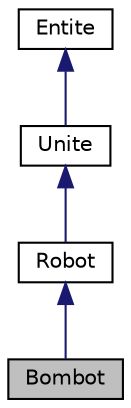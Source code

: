 digraph "Bombot"
{
 // LATEX_PDF_SIZE
  edge [fontname="Helvetica",fontsize="10",labelfontname="Helvetica",labelfontsize="10"];
  node [fontname="Helvetica",fontsize="10",shape=record];
  Node1 [label="Bombot",height=0.2,width=0.4,color="black", fillcolor="grey75", style="filled", fontcolor="black",tooltip="Classe représentant un robot bombe."];
  Node2 -> Node1 [dir="back",color="midnightblue",fontsize="10",style="solid",fontname="Helvetica"];
  Node2 [label="Robot",height=0.2,width=0.4,color="black", fillcolor="white", style="filled",URL="$class_robot.html",tooltip="Classe Robot, héritant de la classe Unite, pour représenter un robot dans le jeu."];
  Node3 -> Node2 [dir="back",color="midnightblue",fontsize="10",style="solid",fontname="Helvetica"];
  Node3 [label="Unite",height=0.2,width=0.4,color="black", fillcolor="white", style="filled",URL="$class_unite.html",tooltip="Classe Unite, héritant de la classe Entite, pour représenter une unité dans le jeu."];
  Node4 -> Node3 [dir="back",color="midnightblue",fontsize="10",style="solid",fontname="Helvetica"];
  Node4 [label="Entite",height=0.2,width=0.4,color="black", fillcolor="white", style="filled",URL="$class_entite.html",tooltip="Classe de base pour les entités du jeu."];
}
